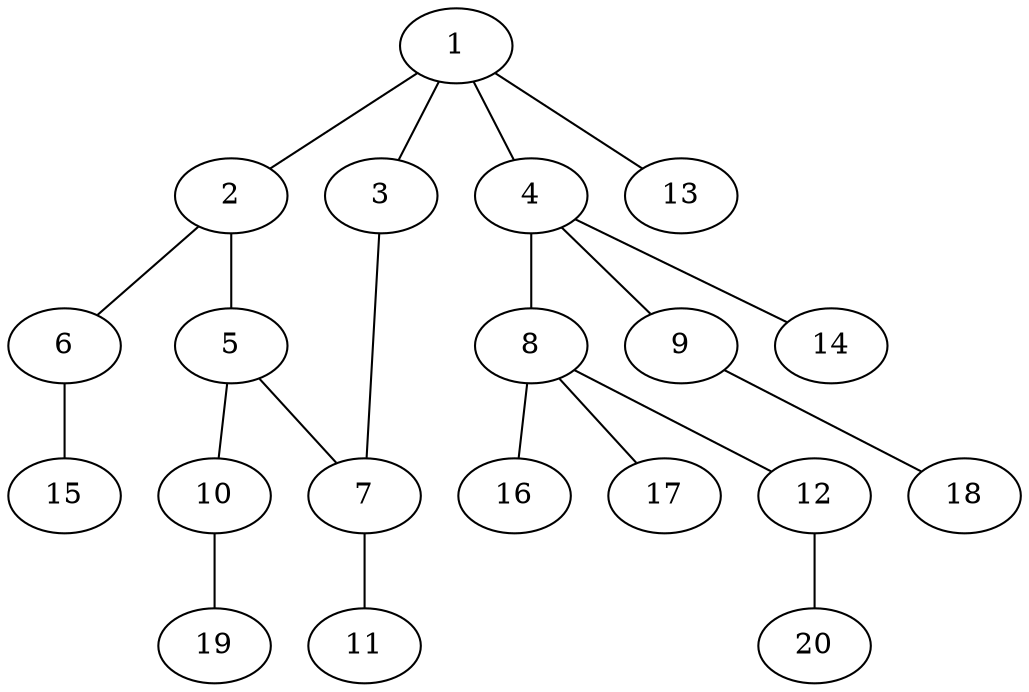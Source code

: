 graph molecule_4149 {
	1	 [chem=C];
	2	 [chem=C];
	1 -- 2	 [valence=1];
	3	 [chem=O];
	1 -- 3	 [valence=1];
	4	 [chem=C];
	1 -- 4	 [valence=1];
	13	 [chem=H];
	1 -- 13	 [valence=1];
	5	 [chem=C];
	2 -- 5	 [valence=2];
	6	 [chem=O];
	2 -- 6	 [valence=1];
	7	 [chem=C];
	3 -- 7	 [valence=1];
	8	 [chem=C];
	4 -- 8	 [valence=1];
	9	 [chem=O];
	4 -- 9	 [valence=1];
	14	 [chem=H];
	4 -- 14	 [valence=1];
	5 -- 7	 [valence=1];
	10	 [chem=O];
	5 -- 10	 [valence=1];
	15	 [chem=H];
	6 -- 15	 [valence=1];
	11	 [chem=O];
	7 -- 11	 [valence=2];
	12	 [chem=O];
	8 -- 12	 [valence=1];
	16	 [chem=H];
	8 -- 16	 [valence=1];
	17	 [chem=H];
	8 -- 17	 [valence=1];
	18	 [chem=H];
	9 -- 18	 [valence=1];
	19	 [chem=H];
	10 -- 19	 [valence=1];
	20	 [chem=H];
	12 -- 20	 [valence=1];
}
